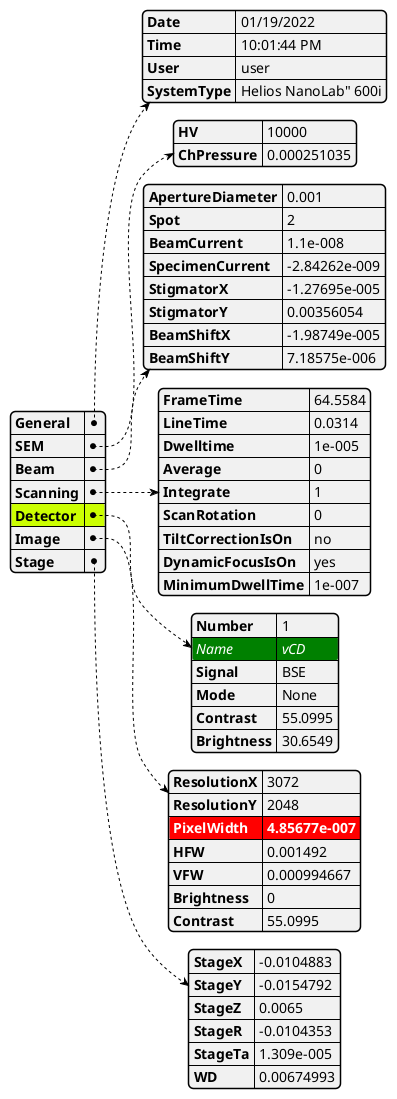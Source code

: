 @startjson
<style>
  .h1 {
    BackGroundColor green
    FontColor white
    FontStyle italic
  }
  .h2 {
    BackGroundColor red
    FontColor white
    FontStyle bold
  }
</style>
#highlight "Detector"
#highlight "Detector" / "Name" <<h1>>
#highlight "Image" / "PixelWidth" <<h2>>
{
  "General": {
    "Date": "01/19/2022",
    "Time": "10:01:44 PM",
    "User": "user",
    "SystemType": "Helios NanoLab\" 600i"
  },
  "SEM": {
    "HV": "10000",
    "ChPressure": "0.000251035"
  },
  "Beam": {
    "ApertureDiameter": "0.001",
    "Spot": "2",
    "BeamCurrent": "1.1e-008",
    "SpecimenCurrent": "-2.84262e-009",
    "StigmatorX": "-1.27695e-005",
    "StigmatorY": "0.00356054",
    "BeamShiftX": "-1.98749e-005",
    "BeamShiftY": "7.18575e-006"
  },
  "Scanning": {
    "FrameTime": "64.5584",
    "LineTime": "0.0314",
    "Dwelltime": "1e-005",
    "Average": "0",
    "Integrate": "1",
    "ScanRotation": "0",
    "TiltCorrectionIsOn": "no",
    "DynamicFocusIsOn": "yes",
    "MinimumDwellTime": "1e-007"
  },
  "Detector": {
    "Number": "1",
    "Name": "vCD",
    "Signal": "BSE",
    "Mode": "None",
    "Contrast": "55.0995",
    "Brightness": "30.6549"
  },
  "Image": {
    "ResolutionX": "3072",
    "ResolutionY": "2048",
    "PixelWidth": "4.85677e-007",
    "HFW": "0.001492",
    "VFW": "0.000994667",
    "Brightness": "0",
    "Contrast": "55.0995"
  },
  "Stage": {
    "StageX": "-0.0104883",
    "StageY": "-0.0154792",
    "StageZ": "0.0065",
    "StageR": "-0.0104353",
    "StageTa": "1.309e-005",
    "WD": "0.00674993"
  }
}
@endjson